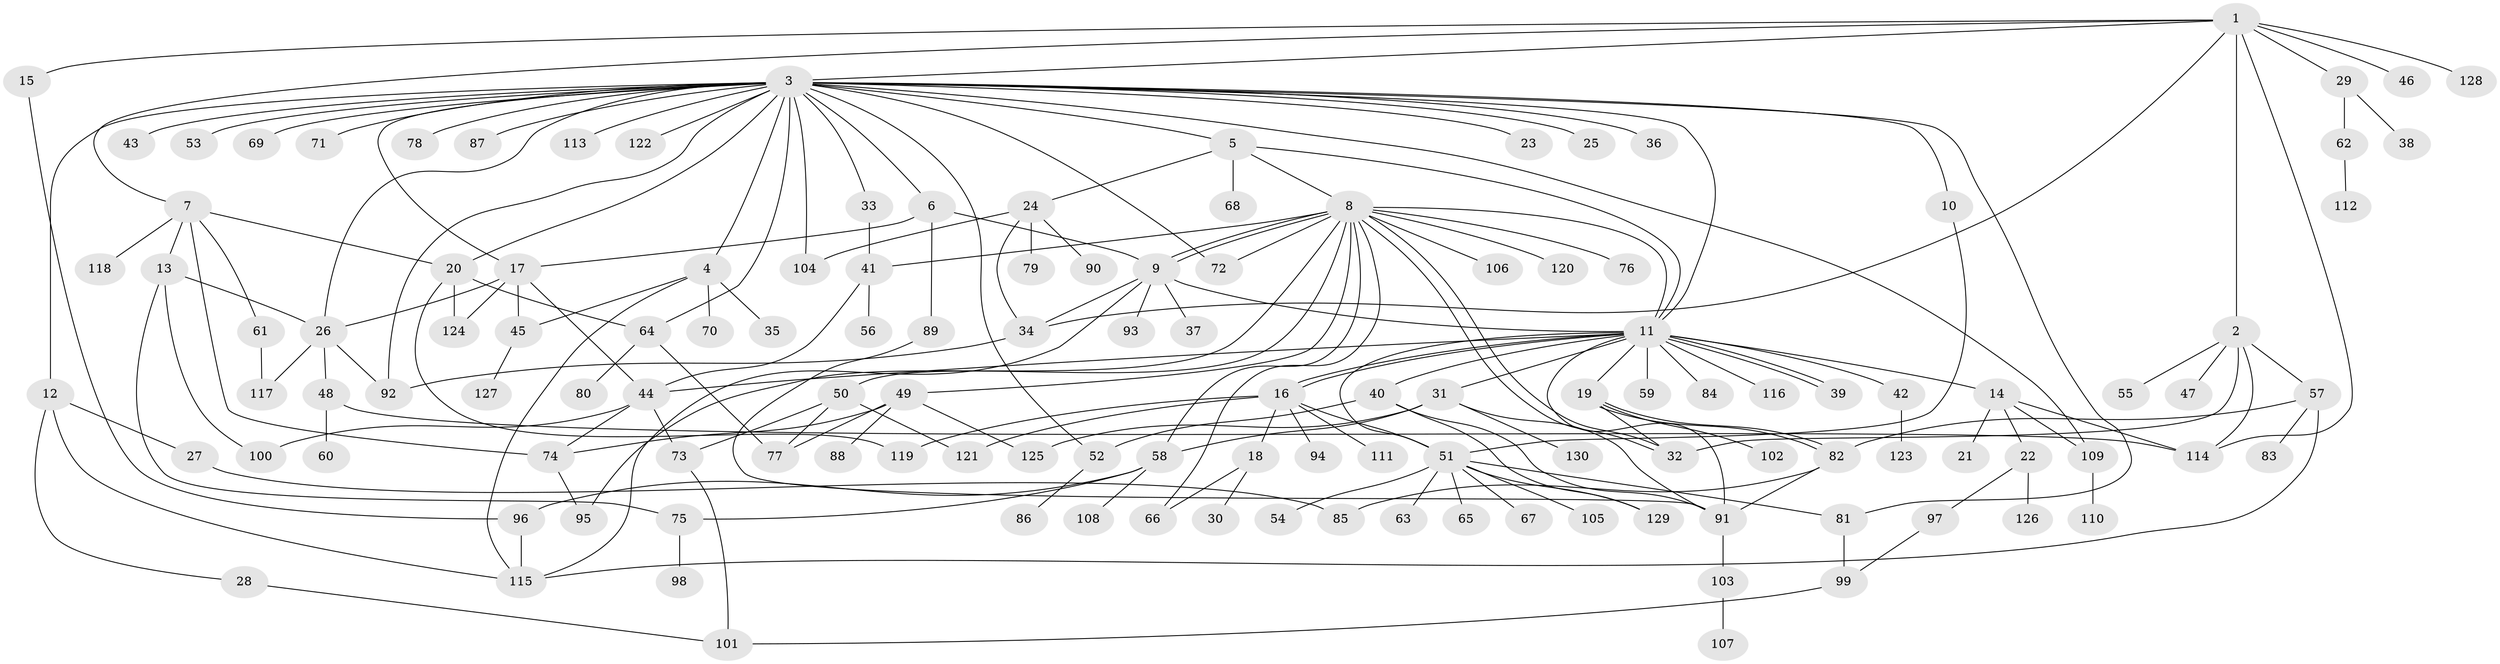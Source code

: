 // Generated by graph-tools (version 1.1) at 2025/35/03/09/25 02:35:18]
// undirected, 130 vertices, 193 edges
graph export_dot {
graph [start="1"]
  node [color=gray90,style=filled];
  1;
  2;
  3;
  4;
  5;
  6;
  7;
  8;
  9;
  10;
  11;
  12;
  13;
  14;
  15;
  16;
  17;
  18;
  19;
  20;
  21;
  22;
  23;
  24;
  25;
  26;
  27;
  28;
  29;
  30;
  31;
  32;
  33;
  34;
  35;
  36;
  37;
  38;
  39;
  40;
  41;
  42;
  43;
  44;
  45;
  46;
  47;
  48;
  49;
  50;
  51;
  52;
  53;
  54;
  55;
  56;
  57;
  58;
  59;
  60;
  61;
  62;
  63;
  64;
  65;
  66;
  67;
  68;
  69;
  70;
  71;
  72;
  73;
  74;
  75;
  76;
  77;
  78;
  79;
  80;
  81;
  82;
  83;
  84;
  85;
  86;
  87;
  88;
  89;
  90;
  91;
  92;
  93;
  94;
  95;
  96;
  97;
  98;
  99;
  100;
  101;
  102;
  103;
  104;
  105;
  106;
  107;
  108;
  109;
  110;
  111;
  112;
  113;
  114;
  115;
  116;
  117;
  118;
  119;
  120;
  121;
  122;
  123;
  124;
  125;
  126;
  127;
  128;
  129;
  130;
  1 -- 2;
  1 -- 3;
  1 -- 7;
  1 -- 15;
  1 -- 29;
  1 -- 34;
  1 -- 46;
  1 -- 114;
  1 -- 128;
  2 -- 32;
  2 -- 47;
  2 -- 55;
  2 -- 57;
  2 -- 114;
  3 -- 4;
  3 -- 5;
  3 -- 6;
  3 -- 10;
  3 -- 11;
  3 -- 12;
  3 -- 17;
  3 -- 20;
  3 -- 23;
  3 -- 25;
  3 -- 26;
  3 -- 33;
  3 -- 36;
  3 -- 43;
  3 -- 52;
  3 -- 53;
  3 -- 64;
  3 -- 69;
  3 -- 71;
  3 -- 72;
  3 -- 78;
  3 -- 81;
  3 -- 87;
  3 -- 92;
  3 -- 104;
  3 -- 109;
  3 -- 113;
  3 -- 122;
  4 -- 35;
  4 -- 45;
  4 -- 70;
  4 -- 115;
  5 -- 8;
  5 -- 11;
  5 -- 24;
  5 -- 68;
  6 -- 9;
  6 -- 17;
  6 -- 89;
  7 -- 13;
  7 -- 20;
  7 -- 61;
  7 -- 74;
  7 -- 118;
  8 -- 9;
  8 -- 9;
  8 -- 11;
  8 -- 32;
  8 -- 32;
  8 -- 41;
  8 -- 49;
  8 -- 50;
  8 -- 58;
  8 -- 66;
  8 -- 72;
  8 -- 76;
  8 -- 95;
  8 -- 106;
  8 -- 120;
  9 -- 11;
  9 -- 34;
  9 -- 37;
  9 -- 93;
  9 -- 115;
  10 -- 51;
  11 -- 14;
  11 -- 16;
  11 -- 16;
  11 -- 19;
  11 -- 31;
  11 -- 39;
  11 -- 39;
  11 -- 40;
  11 -- 42;
  11 -- 44;
  11 -- 51;
  11 -- 59;
  11 -- 84;
  11 -- 91;
  11 -- 116;
  12 -- 27;
  12 -- 28;
  12 -- 115;
  13 -- 26;
  13 -- 75;
  13 -- 100;
  14 -- 21;
  14 -- 22;
  14 -- 109;
  14 -- 114;
  15 -- 96;
  16 -- 18;
  16 -- 51;
  16 -- 94;
  16 -- 111;
  16 -- 119;
  16 -- 121;
  17 -- 26;
  17 -- 44;
  17 -- 45;
  17 -- 124;
  18 -- 30;
  18 -- 66;
  19 -- 32;
  19 -- 82;
  19 -- 82;
  19 -- 102;
  20 -- 64;
  20 -- 119;
  20 -- 124;
  22 -- 97;
  22 -- 126;
  24 -- 34;
  24 -- 79;
  24 -- 90;
  24 -- 104;
  26 -- 48;
  26 -- 92;
  26 -- 117;
  27 -- 85;
  28 -- 101;
  29 -- 38;
  29 -- 62;
  31 -- 58;
  31 -- 91;
  31 -- 125;
  31 -- 130;
  33 -- 41;
  34 -- 92;
  40 -- 52;
  40 -- 91;
  40 -- 129;
  41 -- 44;
  41 -- 56;
  42 -- 123;
  44 -- 73;
  44 -- 74;
  44 -- 100;
  45 -- 127;
  48 -- 60;
  48 -- 114;
  49 -- 74;
  49 -- 77;
  49 -- 88;
  49 -- 125;
  50 -- 73;
  50 -- 77;
  50 -- 121;
  51 -- 54;
  51 -- 63;
  51 -- 65;
  51 -- 67;
  51 -- 81;
  51 -- 105;
  51 -- 129;
  52 -- 86;
  57 -- 82;
  57 -- 83;
  57 -- 115;
  58 -- 75;
  58 -- 96;
  58 -- 108;
  61 -- 117;
  62 -- 112;
  64 -- 77;
  64 -- 80;
  73 -- 101;
  74 -- 95;
  75 -- 98;
  81 -- 99;
  82 -- 85;
  82 -- 91;
  89 -- 91;
  91 -- 103;
  96 -- 115;
  97 -- 99;
  99 -- 101;
  103 -- 107;
  109 -- 110;
}
